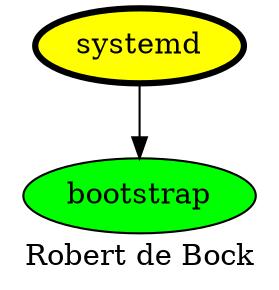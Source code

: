 digraph PhiloDilemma {
  label = "Robert de Bock" ;
  overlap=false
  {
    bootstrap [fillcolor=green style=filled]
    systemd [fillcolor=yellow style=filled penwidth=3]
  }
  systemd -> bootstrap
}
